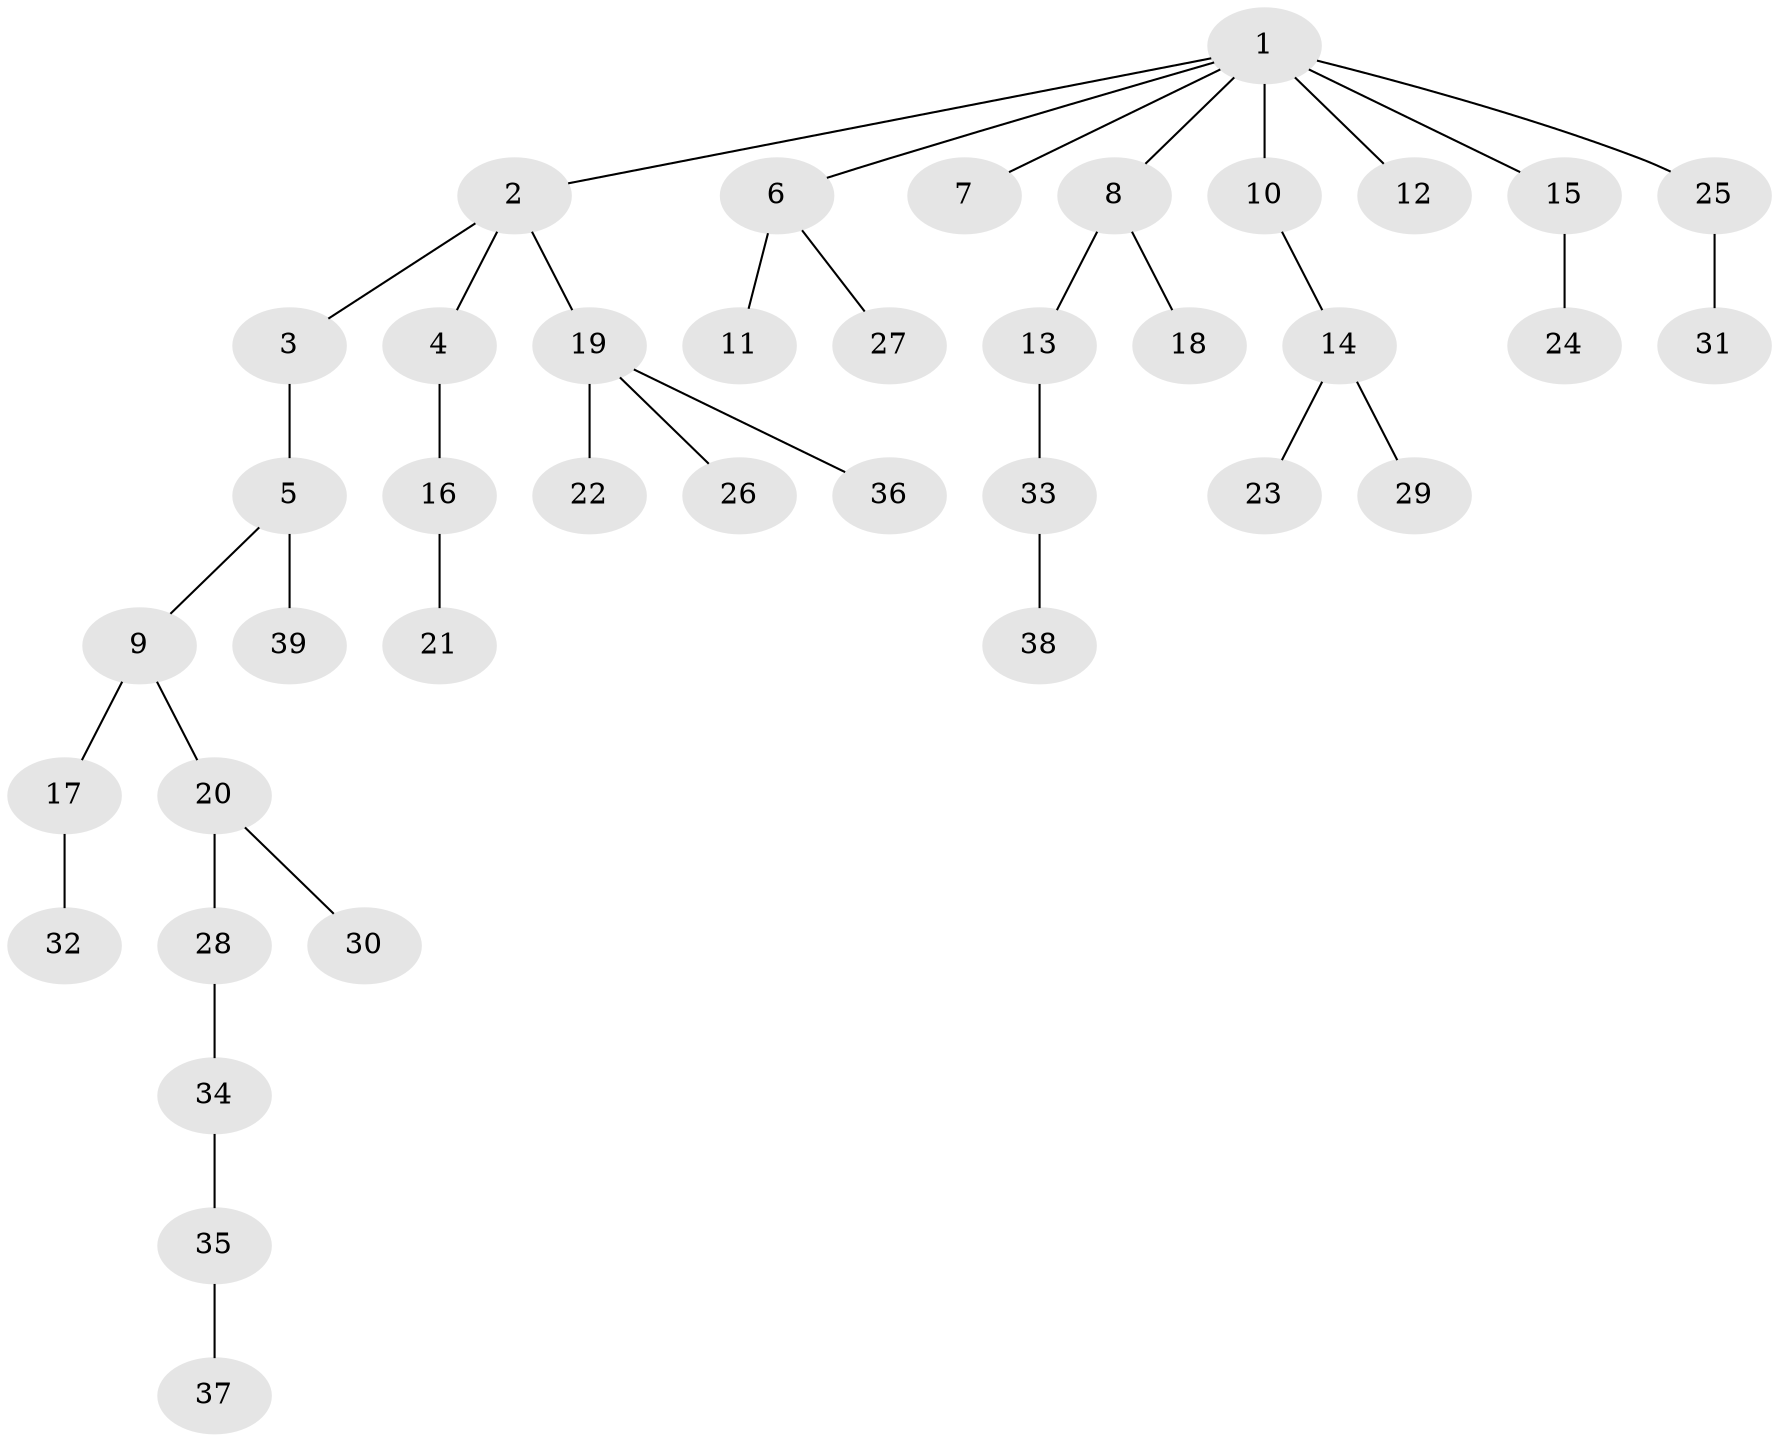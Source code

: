 // original degree distribution, {9: 0.01282051282051282, 5: 0.038461538461538464, 3: 0.1282051282051282, 4: 0.0641025641025641, 1: 0.5384615384615384, 2: 0.20512820512820512, 6: 0.01282051282051282}
// Generated by graph-tools (version 1.1) at 2025/36/03/09/25 02:36:43]
// undirected, 39 vertices, 38 edges
graph export_dot {
graph [start="1"]
  node [color=gray90,style=filled];
  1;
  2;
  3;
  4;
  5;
  6;
  7;
  8;
  9;
  10;
  11;
  12;
  13;
  14;
  15;
  16;
  17;
  18;
  19;
  20;
  21;
  22;
  23;
  24;
  25;
  26;
  27;
  28;
  29;
  30;
  31;
  32;
  33;
  34;
  35;
  36;
  37;
  38;
  39;
  1 -- 2 [weight=1.0];
  1 -- 6 [weight=1.0];
  1 -- 7 [weight=1.0];
  1 -- 8 [weight=1.0];
  1 -- 10 [weight=1.0];
  1 -- 12 [weight=2.0];
  1 -- 15 [weight=1.0];
  1 -- 25 [weight=1.0];
  2 -- 3 [weight=1.0];
  2 -- 4 [weight=1.0];
  2 -- 19 [weight=1.0];
  3 -- 5 [weight=1.0];
  4 -- 16 [weight=1.0];
  5 -- 9 [weight=1.0];
  5 -- 39 [weight=1.0];
  6 -- 11 [weight=2.0];
  6 -- 27 [weight=1.0];
  8 -- 13 [weight=1.0];
  8 -- 18 [weight=1.0];
  9 -- 17 [weight=1.0];
  9 -- 20 [weight=1.0];
  10 -- 14 [weight=2.0];
  13 -- 33 [weight=1.0];
  14 -- 23 [weight=1.0];
  14 -- 29 [weight=1.0];
  15 -- 24 [weight=1.0];
  16 -- 21 [weight=1.0];
  17 -- 32 [weight=1.0];
  19 -- 22 [weight=1.0];
  19 -- 26 [weight=1.0];
  19 -- 36 [weight=1.0];
  20 -- 28 [weight=1.0];
  20 -- 30 [weight=1.0];
  25 -- 31 [weight=1.0];
  28 -- 34 [weight=1.0];
  33 -- 38 [weight=1.0];
  34 -- 35 [weight=2.0];
  35 -- 37 [weight=1.0];
}
